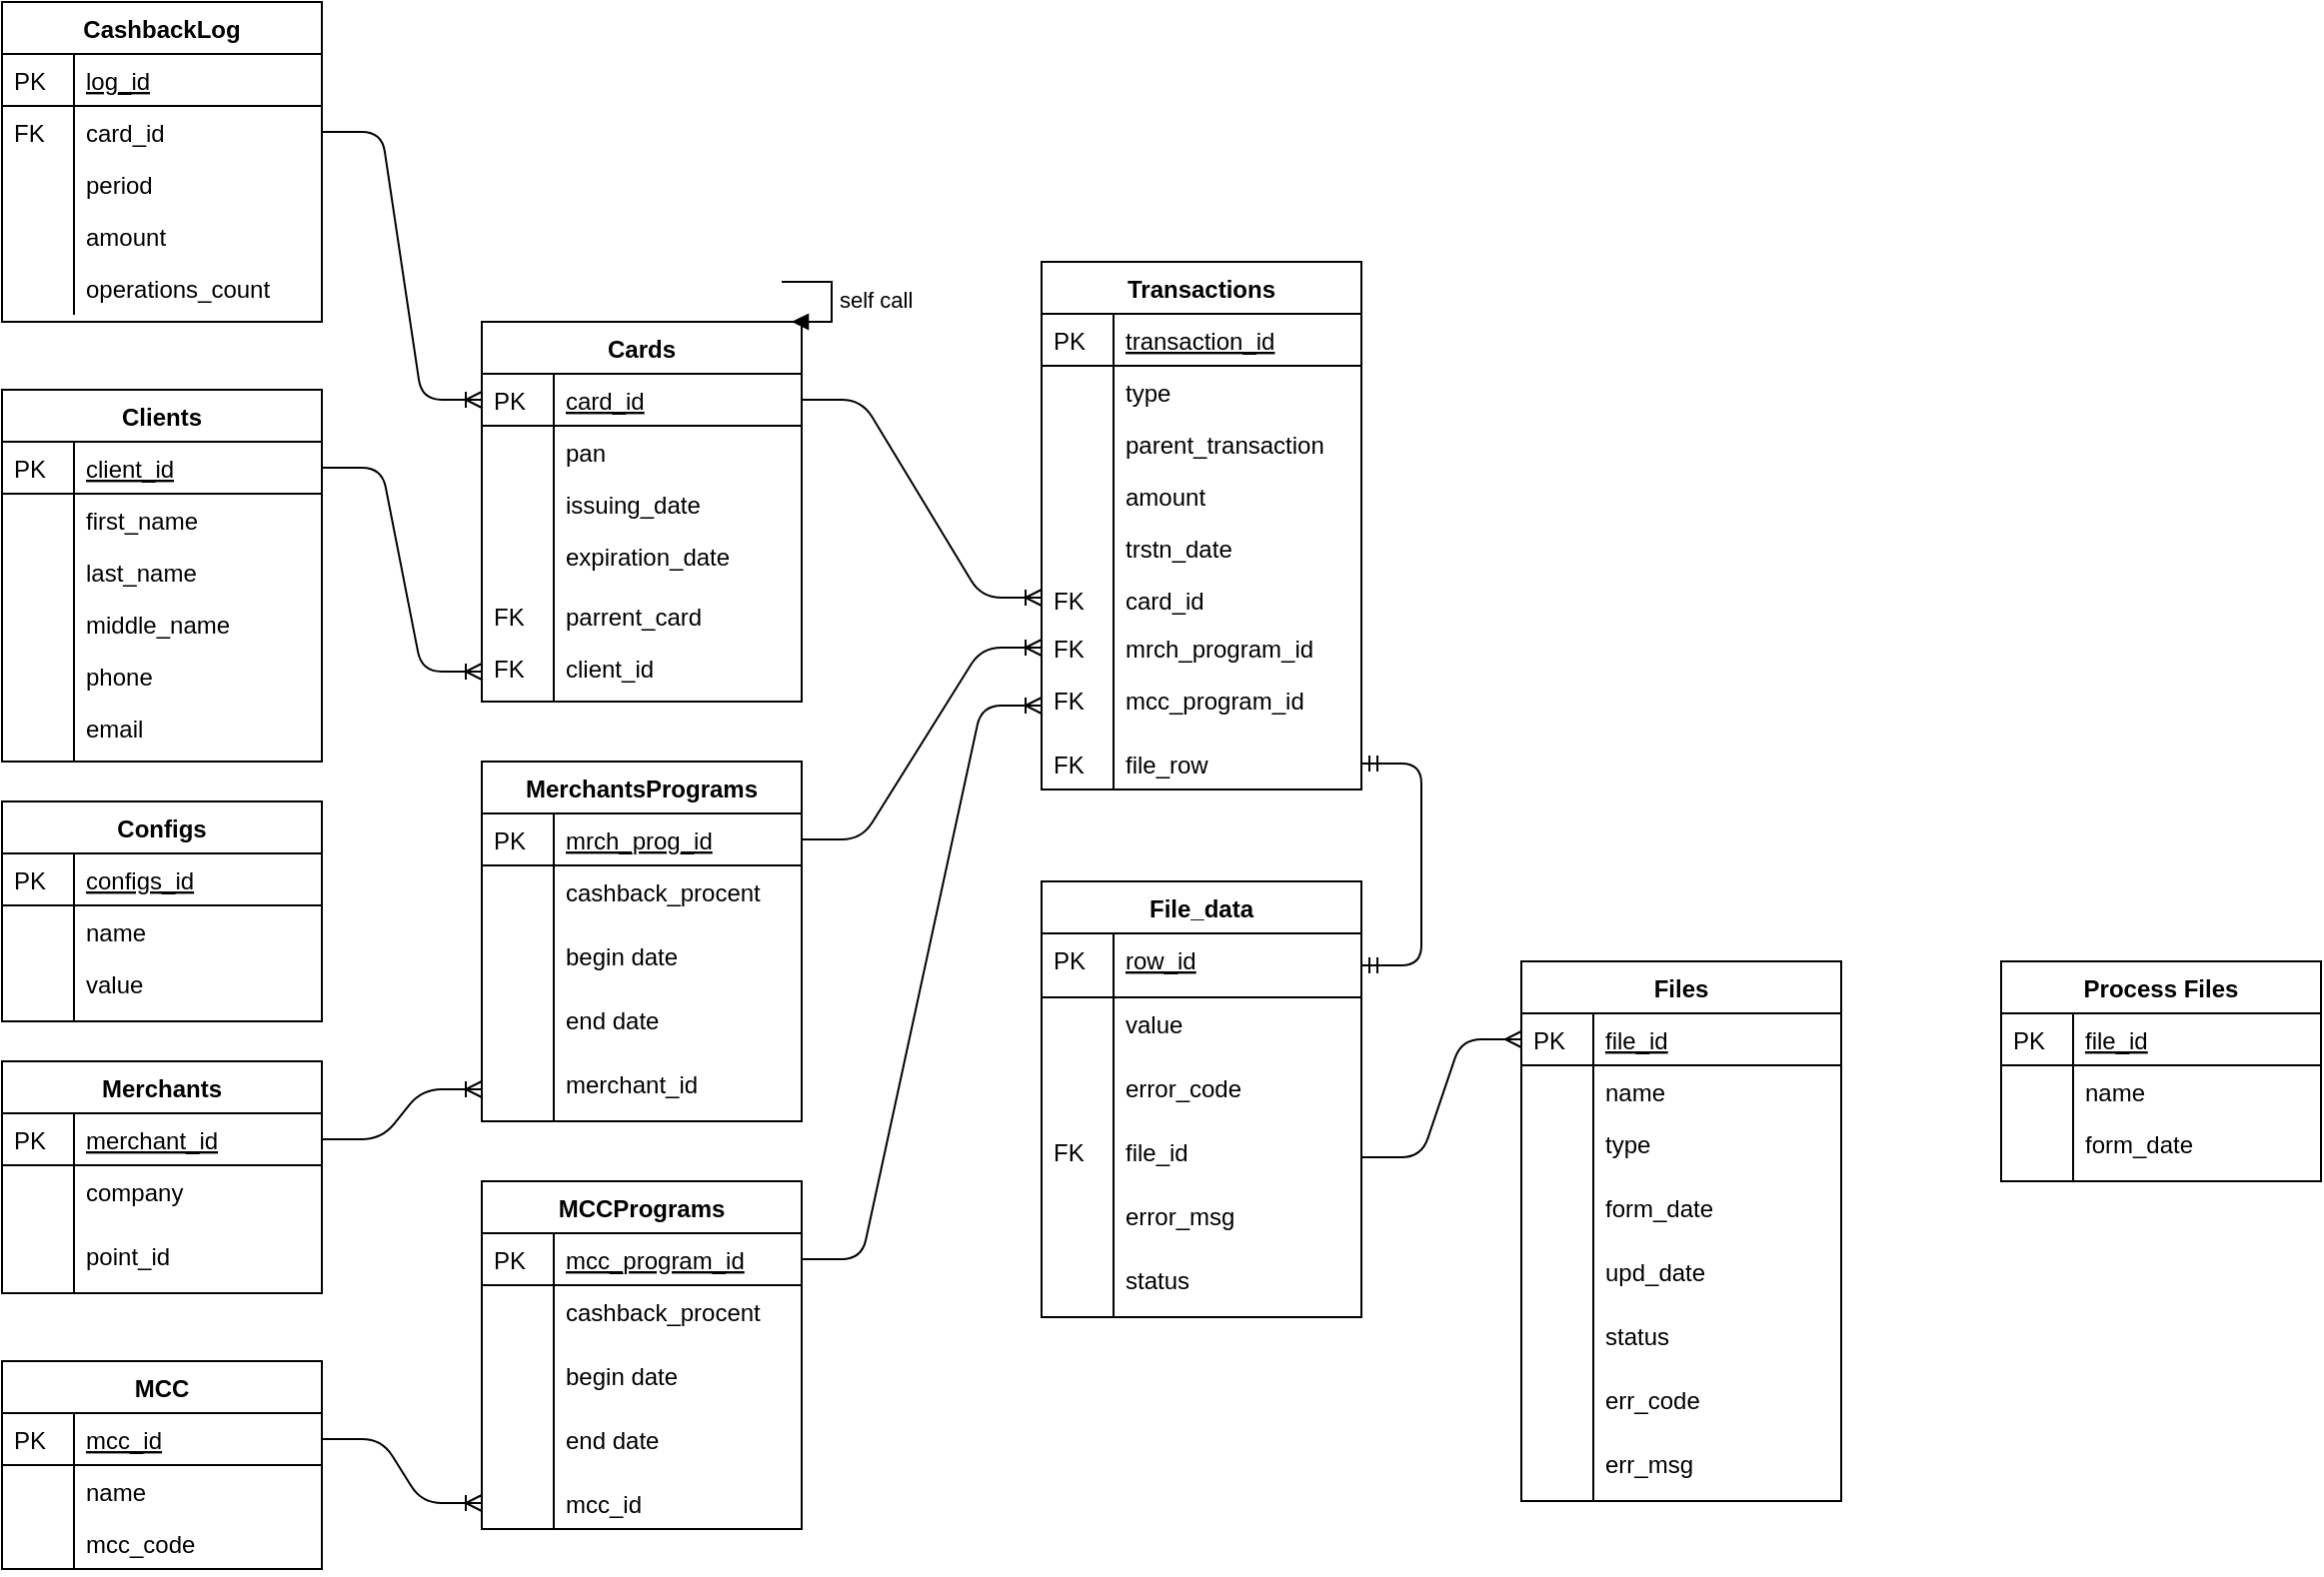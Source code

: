 <mxfile version="12.6.5" type="device"><diagram id="C5RBs43oDa-KdzZeNtuy" name="Page-1"><mxGraphModel dx="868" dy="510" grid="1" gridSize="10" guides="1" tooltips="1" connect="1" arrows="1" fold="1" page="1" pageScale="1" pageWidth="827" pageHeight="1169" math="0" shadow="0"><root><mxCell id="WIyWlLk6GJQsqaUBKTNV-0"/><mxCell id="WIyWlLk6GJQsqaUBKTNV-1" parent="WIyWlLk6GJQsqaUBKTNV-0"/><mxCell id="gEONEo4v_R8GMFV86yRh-58" value="" style="edgeStyle=entityRelationEdgeStyle;fontSize=12;html=1;endArrow=ERoneToMany;exitX=1;exitY=0.5;exitDx=0;exitDy=0;entryX=0;entryY=0.5;entryDx=0;entryDy=0;" parent="WIyWlLk6GJQsqaUBKTNV-1" source="zkfFHV4jXpPFQw0GAbJ--57" target="gEONEo4v_R8GMFV86yRh-26" edge="1"><mxGeometry width="100" height="100" relative="1" as="geometry"><mxPoint x="570" y="620" as="sourcePoint"/><mxPoint x="610" y="460" as="targetPoint"/></mxGeometry></mxCell><mxCell id="gEONEo4v_R8GMFV86yRh-15" value="Transactions" style="swimlane;fontStyle=1;childLayout=stackLayout;horizontal=1;startSize=26;horizontalStack=0;resizeParent=1;resizeLast=0;collapsible=1;marginBottom=0;rounded=0;shadow=0;strokeWidth=1;" parent="WIyWlLk6GJQsqaUBKTNV-1" vertex="1"><mxGeometry x="520" y="210" width="160" height="264" as="geometry"><mxRectangle x="20" y="80" width="160" height="26" as="alternateBounds"/></mxGeometry></mxCell><mxCell id="gEONEo4v_R8GMFV86yRh-16" value="transaction_id" style="shape=partialRectangle;top=0;left=0;right=0;bottom=1;align=left;verticalAlign=top;fillColor=none;spacingLeft=40;spacingRight=4;overflow=hidden;rotatable=0;points=[[0,0.5],[1,0.5]];portConstraint=eastwest;dropTarget=0;rounded=0;shadow=0;strokeWidth=1;fontStyle=4" parent="gEONEo4v_R8GMFV86yRh-15" vertex="1"><mxGeometry y="26" width="160" height="26" as="geometry"/></mxCell><mxCell id="gEONEo4v_R8GMFV86yRh-17" value="PK" style="shape=partialRectangle;top=0;left=0;bottom=0;fillColor=none;align=left;verticalAlign=top;spacingLeft=4;spacingRight=4;overflow=hidden;rotatable=0;points=[];portConstraint=eastwest;part=1;" parent="gEONEo4v_R8GMFV86yRh-16" vertex="1" connectable="0"><mxGeometry width="36" height="26" as="geometry"/></mxCell><mxCell id="gEONEo4v_R8GMFV86yRh-20" value="type" style="shape=partialRectangle;top=0;left=0;right=0;bottom=0;align=left;verticalAlign=top;fillColor=none;spacingLeft=40;spacingRight=4;overflow=hidden;rotatable=0;points=[[0,0.5],[1,0.5]];portConstraint=eastwest;dropTarget=0;rounded=0;shadow=0;strokeWidth=1;" parent="gEONEo4v_R8GMFV86yRh-15" vertex="1"><mxGeometry y="52" width="160" height="26" as="geometry"/></mxCell><mxCell id="gEONEo4v_R8GMFV86yRh-21" value="" style="shape=partialRectangle;top=0;left=0;bottom=0;fillColor=none;align=left;verticalAlign=top;spacingLeft=4;spacingRight=4;overflow=hidden;rotatable=0;points=[];portConstraint=eastwest;part=1;" parent="gEONEo4v_R8GMFV86yRh-20" vertex="1" connectable="0"><mxGeometry width="36" height="26" as="geometry"/></mxCell><mxCell id="P6a0DR1xNU0cWW9KF5cL-7" value="parent_transaction" style="shape=partialRectangle;top=0;left=0;right=0;bottom=0;align=left;verticalAlign=top;fillColor=none;spacingLeft=40;spacingRight=4;overflow=hidden;rotatable=0;points=[[0,0.5],[1,0.5]];portConstraint=eastwest;dropTarget=0;rounded=0;shadow=0;strokeWidth=1;" parent="gEONEo4v_R8GMFV86yRh-15" vertex="1"><mxGeometry y="78" width="160" height="26" as="geometry"/></mxCell><mxCell id="P6a0DR1xNU0cWW9KF5cL-8" value="" style="shape=partialRectangle;top=0;left=0;bottom=0;fillColor=none;align=left;verticalAlign=top;spacingLeft=4;spacingRight=4;overflow=hidden;rotatable=0;points=[];portConstraint=eastwest;part=1;" parent="P6a0DR1xNU0cWW9KF5cL-7" vertex="1" connectable="0"><mxGeometry width="36" height="26" as="geometry"/></mxCell><mxCell id="P6a0DR1xNU0cWW9KF5cL-3" value="amount" style="shape=partialRectangle;top=0;left=0;right=0;bottom=0;align=left;verticalAlign=top;fillColor=none;spacingLeft=40;spacingRight=4;overflow=hidden;rotatable=0;points=[[0,0.5],[1,0.5]];portConstraint=eastwest;dropTarget=0;rounded=0;shadow=0;strokeWidth=1;" parent="gEONEo4v_R8GMFV86yRh-15" vertex="1"><mxGeometry y="104" width="160" height="26" as="geometry"/></mxCell><mxCell id="P6a0DR1xNU0cWW9KF5cL-4" value="" style="shape=partialRectangle;top=0;left=0;bottom=0;fillColor=none;align=left;verticalAlign=top;spacingLeft=4;spacingRight=4;overflow=hidden;rotatable=0;points=[];portConstraint=eastwest;part=1;" parent="P6a0DR1xNU0cWW9KF5cL-3" vertex="1" connectable="0"><mxGeometry width="36" height="26" as="geometry"/></mxCell><mxCell id="gEONEo4v_R8GMFV86yRh-24" value="trstn_date" style="shape=partialRectangle;top=0;left=0;right=0;bottom=0;align=left;verticalAlign=top;fillColor=none;spacingLeft=40;spacingRight=4;overflow=hidden;rotatable=0;points=[[0,0.5],[1,0.5]];portConstraint=eastwest;dropTarget=0;rounded=0;shadow=0;strokeWidth=1;" parent="gEONEo4v_R8GMFV86yRh-15" vertex="1"><mxGeometry y="130" width="160" height="26" as="geometry"/></mxCell><mxCell id="gEONEo4v_R8GMFV86yRh-25" value="" style="shape=partialRectangle;top=0;left=0;bottom=0;fillColor=none;align=left;verticalAlign=top;spacingLeft=4;spacingRight=4;overflow=hidden;rotatable=0;points=[];portConstraint=eastwest;part=1;" parent="gEONEo4v_R8GMFV86yRh-24" vertex="1" connectable="0"><mxGeometry width="36" height="26" as="geometry"/></mxCell><mxCell id="gEONEo4v_R8GMFV86yRh-26" value="card_id" style="shape=partialRectangle;top=0;left=0;right=0;bottom=0;align=left;verticalAlign=top;fillColor=none;spacingLeft=40;spacingRight=4;overflow=hidden;rotatable=0;points=[[0,0.5],[1,0.5]];portConstraint=eastwest;dropTarget=0;rounded=0;shadow=0;strokeWidth=1;" parent="gEONEo4v_R8GMFV86yRh-15" vertex="1"><mxGeometry y="156" width="160" height="24" as="geometry"/></mxCell><mxCell id="gEONEo4v_R8GMFV86yRh-27" value="FK" style="shape=partialRectangle;top=0;left=0;bottom=0;fillColor=none;align=left;verticalAlign=top;spacingLeft=4;spacingRight=4;overflow=hidden;rotatable=0;points=[];portConstraint=eastwest;part=1;" parent="gEONEo4v_R8GMFV86yRh-26" vertex="1" connectable="0"><mxGeometry width="36" height="24" as="geometry"/></mxCell><mxCell id="0Up27arB0vdvBi7z19CJ-59" value="mrch_program_id" style="shape=partialRectangle;top=0;left=0;right=0;bottom=0;align=left;verticalAlign=top;fillColor=none;spacingLeft=40;spacingRight=4;overflow=hidden;rotatable=0;points=[[0,0.5],[1,0.5]];portConstraint=eastwest;dropTarget=0;rounded=0;shadow=0;strokeWidth=1;" parent="gEONEo4v_R8GMFV86yRh-15" vertex="1"><mxGeometry y="180" width="160" height="26" as="geometry"/></mxCell><mxCell id="0Up27arB0vdvBi7z19CJ-60" value="FK" style="shape=partialRectangle;top=0;left=0;bottom=0;fillColor=none;align=left;verticalAlign=top;spacingLeft=4;spacingRight=4;overflow=hidden;rotatable=0;points=[];portConstraint=eastwest;part=1;" parent="0Up27arB0vdvBi7z19CJ-59" vertex="1" connectable="0"><mxGeometry width="36" height="26" as="geometry"/></mxCell><mxCell id="0Up27arB0vdvBi7z19CJ-61" value="mcc_program_id" style="shape=partialRectangle;top=0;left=0;right=0;bottom=0;align=left;verticalAlign=top;fillColor=none;spacingLeft=40;spacingRight=4;overflow=hidden;rotatable=0;points=[[0,0.5],[1,0.5]];portConstraint=eastwest;dropTarget=0;rounded=0;shadow=0;strokeWidth=1;" parent="gEONEo4v_R8GMFV86yRh-15" vertex="1"><mxGeometry y="206" width="160" height="32" as="geometry"/></mxCell><mxCell id="0Up27arB0vdvBi7z19CJ-62" value="FK" style="shape=partialRectangle;top=0;left=0;bottom=0;fillColor=none;align=left;verticalAlign=top;spacingLeft=4;spacingRight=4;overflow=hidden;rotatable=0;points=[];portConstraint=eastwest;part=1;" parent="0Up27arB0vdvBi7z19CJ-61" vertex="1" connectable="0"><mxGeometry width="36" height="32.0" as="geometry"/></mxCell><mxCell id="Ptuxsa6MDqTzqSJU3Ab3-44" value="file_row" style="shape=partialRectangle;top=0;left=0;right=0;bottom=0;align=left;verticalAlign=top;fillColor=none;spacingLeft=40;spacingRight=4;overflow=hidden;rotatable=0;points=[[0,0.5],[1,0.5]];portConstraint=eastwest;dropTarget=0;rounded=0;shadow=0;strokeWidth=1;" parent="gEONEo4v_R8GMFV86yRh-15" vertex="1"><mxGeometry y="238" width="160" height="26" as="geometry"/></mxCell><mxCell id="Ptuxsa6MDqTzqSJU3Ab3-45" value="FK" style="shape=partialRectangle;top=0;left=0;bottom=0;fillColor=none;align=left;verticalAlign=top;spacingLeft=4;spacingRight=4;overflow=hidden;rotatable=0;points=[];portConstraint=eastwest;part=1;" parent="Ptuxsa6MDqTzqSJU3Ab3-44" vertex="1" connectable="0"><mxGeometry width="36" height="26" as="geometry"/></mxCell><mxCell id="gEONEo4v_R8GMFV86yRh-69" value="" style="edgeStyle=entityRelationEdgeStyle;fontSize=12;html=1;endArrow=ERoneToMany;exitX=1;exitY=0.5;exitDx=0;exitDy=0;entryX=0;entryY=0.5;entryDx=0;entryDy=0;" parent="WIyWlLk6GJQsqaUBKTNV-1" source="gEONEo4v_R8GMFV86yRh-41" target="0Up27arB0vdvBi7z19CJ-59" edge="1"><mxGeometry width="100" height="100" relative="1" as="geometry"><mxPoint x="300" y="570" as="sourcePoint"/><mxPoint x="439" y="562" as="targetPoint"/></mxGeometry></mxCell><mxCell id="zkfFHV4jXpPFQw0GAbJ--56" value="Cards" style="swimlane;fontStyle=1;childLayout=stackLayout;horizontal=1;startSize=26;horizontalStack=0;resizeParent=1;resizeLast=0;collapsible=1;marginBottom=0;rounded=0;shadow=0;strokeWidth=1;" parent="WIyWlLk6GJQsqaUBKTNV-1" vertex="1"><mxGeometry x="240" y="240" width="160" height="190" as="geometry"><mxRectangle x="260" y="80" width="160" height="26" as="alternateBounds"/></mxGeometry></mxCell><mxCell id="zkfFHV4jXpPFQw0GAbJ--57" value="card_id" style="shape=partialRectangle;top=0;left=0;right=0;bottom=1;align=left;verticalAlign=top;fillColor=none;spacingLeft=40;spacingRight=4;overflow=hidden;rotatable=0;points=[[0,0.5],[1,0.5]];portConstraint=eastwest;dropTarget=0;rounded=0;shadow=0;strokeWidth=1;fontStyle=4" parent="zkfFHV4jXpPFQw0GAbJ--56" vertex="1"><mxGeometry y="26" width="160" height="26" as="geometry"/></mxCell><mxCell id="zkfFHV4jXpPFQw0GAbJ--58" value="PK" style="shape=partialRectangle;top=0;left=0;bottom=0;fillColor=none;align=left;verticalAlign=top;spacingLeft=4;spacingRight=4;overflow=hidden;rotatable=0;points=[];portConstraint=eastwest;part=1;" parent="zkfFHV4jXpPFQw0GAbJ--57" vertex="1" connectable="0"><mxGeometry width="36" height="26" as="geometry"/></mxCell><mxCell id="FwsT3WG1YBMy5_HU_AfK-5" value="pan" style="shape=partialRectangle;top=0;left=0;right=0;bottom=0;align=left;verticalAlign=top;fillColor=none;spacingLeft=40;spacingRight=4;overflow=hidden;rotatable=0;points=[[0,0.5],[1,0.5]];portConstraint=eastwest;dropTarget=0;rounded=0;shadow=0;strokeWidth=1;" parent="zkfFHV4jXpPFQw0GAbJ--56" vertex="1"><mxGeometry y="52" width="160" height="26" as="geometry"/></mxCell><mxCell id="FwsT3WG1YBMy5_HU_AfK-6" value="" style="shape=partialRectangle;top=0;left=0;bottom=0;fillColor=none;align=left;verticalAlign=top;spacingLeft=4;spacingRight=4;overflow=hidden;rotatable=0;points=[];portConstraint=eastwest;part=1;" parent="FwsT3WG1YBMy5_HU_AfK-5" vertex="1" connectable="0"><mxGeometry width="36" height="26" as="geometry"/></mxCell><mxCell id="zkfFHV4jXpPFQw0GAbJ--61" value="issuing_date" style="shape=partialRectangle;top=0;left=0;right=0;bottom=0;align=left;verticalAlign=top;fillColor=none;spacingLeft=40;spacingRight=4;overflow=hidden;rotatable=0;points=[[0,0.5],[1,0.5]];portConstraint=eastwest;dropTarget=0;rounded=0;shadow=0;strokeWidth=1;" parent="zkfFHV4jXpPFQw0GAbJ--56" vertex="1"><mxGeometry y="78" width="160" height="26" as="geometry"/></mxCell><mxCell id="zkfFHV4jXpPFQw0GAbJ--62" value="" style="shape=partialRectangle;top=0;left=0;bottom=0;fillColor=none;align=left;verticalAlign=top;spacingLeft=4;spacingRight=4;overflow=hidden;rotatable=0;points=[];portConstraint=eastwest;part=1;" parent="zkfFHV4jXpPFQw0GAbJ--61" vertex="1" connectable="0"><mxGeometry width="36" height="26" as="geometry"/></mxCell><mxCell id="gEONEo4v_R8GMFV86yRh-11" value="expiration_date" style="shape=partialRectangle;top=0;left=0;right=0;bottom=0;align=left;verticalAlign=top;fillColor=none;spacingLeft=40;spacingRight=4;overflow=hidden;rotatable=0;points=[[0,0.5],[1,0.5]];portConstraint=eastwest;dropTarget=0;rounded=0;shadow=0;strokeWidth=1;" parent="zkfFHV4jXpPFQw0GAbJ--56" vertex="1"><mxGeometry y="104" width="160" height="30" as="geometry"/></mxCell><mxCell id="gEONEo4v_R8GMFV86yRh-12" value="" style="shape=partialRectangle;top=0;left=0;bottom=0;fillColor=none;align=left;verticalAlign=top;spacingLeft=4;spacingRight=4;overflow=hidden;rotatable=0;points=[];portConstraint=eastwest;part=1;" parent="gEONEo4v_R8GMFV86yRh-11" vertex="1" connectable="0"><mxGeometry width="36" height="30.0" as="geometry"/></mxCell><mxCell id="gEONEo4v_R8GMFV86yRh-13" value="parrent_card" style="shape=partialRectangle;top=0;left=0;right=0;bottom=0;align=left;verticalAlign=top;fillColor=none;spacingLeft=40;spacingRight=4;overflow=hidden;rotatable=0;points=[[0,0.5],[1,0.5]];portConstraint=eastwest;dropTarget=0;rounded=0;shadow=0;strokeWidth=1;" parent="zkfFHV4jXpPFQw0GAbJ--56" vertex="1"><mxGeometry y="134" width="160" height="26" as="geometry"/></mxCell><mxCell id="gEONEo4v_R8GMFV86yRh-14" value="FK" style="shape=partialRectangle;top=0;left=0;bottom=0;fillColor=none;align=left;verticalAlign=top;spacingLeft=4;spacingRight=4;overflow=hidden;rotatable=0;points=[];portConstraint=eastwest;part=1;" parent="gEONEo4v_R8GMFV86yRh-13" vertex="1" connectable="0"><mxGeometry width="36" height="26" as="geometry"/></mxCell><mxCell id="0Up27arB0vdvBi7z19CJ-105" value="client_id" style="shape=partialRectangle;top=0;left=0;right=0;bottom=0;align=left;verticalAlign=top;fillColor=none;spacingLeft=40;spacingRight=4;overflow=hidden;rotatable=0;points=[[0,0.5],[1,0.5]];portConstraint=eastwest;dropTarget=0;rounded=0;shadow=0;strokeWidth=1;" parent="zkfFHV4jXpPFQw0GAbJ--56" vertex="1"><mxGeometry y="160" width="160" height="30" as="geometry"/></mxCell><mxCell id="0Up27arB0vdvBi7z19CJ-106" value="FK" style="shape=partialRectangle;top=0;left=0;bottom=0;fillColor=none;align=left;verticalAlign=top;spacingLeft=4;spacingRight=4;overflow=hidden;rotatable=0;points=[];portConstraint=eastwest;part=1;" parent="0Up27arB0vdvBi7z19CJ-105" vertex="1" connectable="0"><mxGeometry width="36" height="30.0" as="geometry"/></mxCell><mxCell id="zkfFHV4jXpPFQw0GAbJ--51" value="Clients" style="swimlane;fontStyle=1;childLayout=stackLayout;horizontal=1;startSize=26;horizontalStack=0;resizeParent=1;resizeLast=0;collapsible=1;marginBottom=0;rounded=0;shadow=0;strokeWidth=1;" parent="WIyWlLk6GJQsqaUBKTNV-1" vertex="1"><mxGeometry y="274" width="160" height="186" as="geometry"><mxRectangle x="20" y="80" width="160" height="26" as="alternateBounds"/></mxGeometry></mxCell><mxCell id="zkfFHV4jXpPFQw0GAbJ--52" value="client_id" style="shape=partialRectangle;top=0;left=0;right=0;bottom=1;align=left;verticalAlign=top;fillColor=none;spacingLeft=40;spacingRight=4;overflow=hidden;rotatable=0;points=[[0,0.5],[1,0.5]];portConstraint=eastwest;dropTarget=0;rounded=0;shadow=0;strokeWidth=1;fontStyle=4" parent="zkfFHV4jXpPFQw0GAbJ--51" vertex="1"><mxGeometry y="26" width="160" height="26" as="geometry"/></mxCell><mxCell id="zkfFHV4jXpPFQw0GAbJ--53" value="PK" style="shape=partialRectangle;top=0;left=0;bottom=0;fillColor=none;align=left;verticalAlign=top;spacingLeft=4;spacingRight=4;overflow=hidden;rotatable=0;points=[];portConstraint=eastwest;part=1;" parent="zkfFHV4jXpPFQw0GAbJ--52" vertex="1" connectable="0"><mxGeometry width="36" height="26" as="geometry"/></mxCell><mxCell id="zkfFHV4jXpPFQw0GAbJ--54" value="first_name" style="shape=partialRectangle;top=0;left=0;right=0;bottom=0;align=left;verticalAlign=top;fillColor=none;spacingLeft=40;spacingRight=4;overflow=hidden;rotatable=0;points=[[0,0.5],[1,0.5]];portConstraint=eastwest;dropTarget=0;rounded=0;shadow=0;strokeWidth=1;" parent="zkfFHV4jXpPFQw0GAbJ--51" vertex="1"><mxGeometry y="52" width="160" height="26" as="geometry"/></mxCell><mxCell id="zkfFHV4jXpPFQw0GAbJ--55" value="" style="shape=partialRectangle;top=0;left=0;bottom=0;fillColor=none;align=left;verticalAlign=top;spacingLeft=4;spacingRight=4;overflow=hidden;rotatable=0;points=[];portConstraint=eastwest;part=1;" parent="zkfFHV4jXpPFQw0GAbJ--54" vertex="1" connectable="0"><mxGeometry width="36" height="26" as="geometry"/></mxCell><mxCell id="gEONEo4v_R8GMFV86yRh-3" value="last_name" style="shape=partialRectangle;top=0;left=0;right=0;bottom=0;align=left;verticalAlign=top;fillColor=none;spacingLeft=40;spacingRight=4;overflow=hidden;rotatable=0;points=[[0,0.5],[1,0.5]];portConstraint=eastwest;dropTarget=0;rounded=0;shadow=0;strokeWidth=1;" parent="zkfFHV4jXpPFQw0GAbJ--51" vertex="1"><mxGeometry y="78" width="160" height="26" as="geometry"/></mxCell><mxCell id="gEONEo4v_R8GMFV86yRh-4" value="" style="shape=partialRectangle;top=0;left=0;bottom=0;fillColor=none;align=left;verticalAlign=top;spacingLeft=4;spacingRight=4;overflow=hidden;rotatable=0;points=[];portConstraint=eastwest;part=1;" parent="gEONEo4v_R8GMFV86yRh-3" vertex="1" connectable="0"><mxGeometry width="36" height="26" as="geometry"/></mxCell><mxCell id="gEONEo4v_R8GMFV86yRh-1" value="middle_name" style="shape=partialRectangle;top=0;left=0;right=0;bottom=0;align=left;verticalAlign=top;fillColor=none;spacingLeft=40;spacingRight=4;overflow=hidden;rotatable=0;points=[[0,0.5],[1,0.5]];portConstraint=eastwest;dropTarget=0;rounded=0;shadow=0;strokeWidth=1;" parent="zkfFHV4jXpPFQw0GAbJ--51" vertex="1"><mxGeometry y="104" width="160" height="26" as="geometry"/></mxCell><mxCell id="gEONEo4v_R8GMFV86yRh-2" value="" style="shape=partialRectangle;top=0;left=0;bottom=0;fillColor=none;align=left;verticalAlign=top;spacingLeft=4;spacingRight=4;overflow=hidden;rotatable=0;points=[];portConstraint=eastwest;part=1;" parent="gEONEo4v_R8GMFV86yRh-1" vertex="1" connectable="0"><mxGeometry width="36" height="26" as="geometry"/></mxCell><mxCell id="gEONEo4v_R8GMFV86yRh-5" value="phone" style="shape=partialRectangle;top=0;left=0;right=0;bottom=0;align=left;verticalAlign=top;fillColor=none;spacingLeft=40;spacingRight=4;overflow=hidden;rotatable=0;points=[[0,0.5],[1,0.5]];portConstraint=eastwest;dropTarget=0;rounded=0;shadow=0;strokeWidth=1;" parent="zkfFHV4jXpPFQw0GAbJ--51" vertex="1"><mxGeometry y="130" width="160" height="26" as="geometry"/></mxCell><mxCell id="gEONEo4v_R8GMFV86yRh-6" value="" style="shape=partialRectangle;top=0;left=0;bottom=0;fillColor=none;align=left;verticalAlign=top;spacingLeft=4;spacingRight=4;overflow=hidden;rotatable=0;points=[];portConstraint=eastwest;part=1;" parent="gEONEo4v_R8GMFV86yRh-5" vertex="1" connectable="0"><mxGeometry width="36" height="26" as="geometry"/></mxCell><mxCell id="gEONEo4v_R8GMFV86yRh-7" value="email" style="shape=partialRectangle;top=0;left=0;right=0;bottom=0;align=left;verticalAlign=top;fillColor=none;spacingLeft=40;spacingRight=4;overflow=hidden;rotatable=0;points=[[0,0.5],[1,0.5]];portConstraint=eastwest;dropTarget=0;rounded=0;shadow=0;strokeWidth=1;" parent="zkfFHV4jXpPFQw0GAbJ--51" vertex="1"><mxGeometry y="156" width="160" height="30" as="geometry"/></mxCell><mxCell id="gEONEo4v_R8GMFV86yRh-8" value="" style="shape=partialRectangle;top=0;left=0;bottom=0;fillColor=none;align=left;verticalAlign=top;spacingLeft=4;spacingRight=4;overflow=hidden;rotatable=0;points=[];portConstraint=eastwest;part=1;" parent="gEONEo4v_R8GMFV86yRh-7" vertex="1" connectable="0"><mxGeometry width="36" height="30.0" as="geometry"/></mxCell><mxCell id="gEONEo4v_R8GMFV86yRh-40" value="MerchantsPrograms" style="swimlane;fontStyle=1;childLayout=stackLayout;horizontal=1;startSize=26;horizontalStack=0;resizeParent=1;resizeLast=0;collapsible=1;marginBottom=0;rounded=0;shadow=0;strokeWidth=1;" parent="WIyWlLk6GJQsqaUBKTNV-1" vertex="1"><mxGeometry x="240" y="460" width="160" height="180" as="geometry"><mxRectangle x="260" y="80" width="160" height="26" as="alternateBounds"/></mxGeometry></mxCell><mxCell id="gEONEo4v_R8GMFV86yRh-41" value="mrch_prog_id" style="shape=partialRectangle;top=0;left=0;right=0;bottom=1;align=left;verticalAlign=top;fillColor=none;spacingLeft=40;spacingRight=4;overflow=hidden;rotatable=0;points=[[0,0.5],[1,0.5]];portConstraint=eastwest;dropTarget=0;rounded=0;shadow=0;strokeWidth=1;fontStyle=4" parent="gEONEo4v_R8GMFV86yRh-40" vertex="1"><mxGeometry y="26" width="160" height="26" as="geometry"/></mxCell><mxCell id="gEONEo4v_R8GMFV86yRh-42" value="PK" style="shape=partialRectangle;top=0;left=0;bottom=0;fillColor=none;align=left;verticalAlign=top;spacingLeft=4;spacingRight=4;overflow=hidden;rotatable=0;points=[];portConstraint=eastwest;part=1;" parent="gEONEo4v_R8GMFV86yRh-41" vertex="1" connectable="0"><mxGeometry width="36" height="26" as="geometry"/></mxCell><mxCell id="0Up27arB0vdvBi7z19CJ-11" value="cashback_procent" style="shape=partialRectangle;top=0;left=0;right=0;bottom=0;align=left;verticalAlign=top;fillColor=none;spacingLeft=40;spacingRight=4;overflow=hidden;rotatable=0;points=[[0,0.5],[1,0.5]];portConstraint=eastwest;dropTarget=0;rounded=0;shadow=0;strokeWidth=1;" parent="gEONEo4v_R8GMFV86yRh-40" vertex="1"><mxGeometry y="52" width="160" height="32" as="geometry"/></mxCell><mxCell id="0Up27arB0vdvBi7z19CJ-12" value="" style="shape=partialRectangle;top=0;left=0;bottom=0;fillColor=none;align=left;verticalAlign=top;spacingLeft=4;spacingRight=4;overflow=hidden;rotatable=0;points=[];portConstraint=eastwest;part=1;" parent="0Up27arB0vdvBi7z19CJ-11" vertex="1" connectable="0"><mxGeometry width="36" height="32.0" as="geometry"/></mxCell><mxCell id="0Up27arB0vdvBi7z19CJ-83" value="begin date" style="shape=partialRectangle;top=0;left=0;right=0;bottom=0;align=left;verticalAlign=top;fillColor=none;spacingLeft=40;spacingRight=4;overflow=hidden;rotatable=0;points=[[0,0.5],[1,0.5]];portConstraint=eastwest;dropTarget=0;rounded=0;shadow=0;strokeWidth=1;" parent="gEONEo4v_R8GMFV86yRh-40" vertex="1"><mxGeometry y="84" width="160" height="32" as="geometry"/></mxCell><mxCell id="0Up27arB0vdvBi7z19CJ-84" value="" style="shape=partialRectangle;top=0;left=0;bottom=0;fillColor=none;align=left;verticalAlign=top;spacingLeft=4;spacingRight=4;overflow=hidden;rotatable=0;points=[];portConstraint=eastwest;part=1;" parent="0Up27arB0vdvBi7z19CJ-83" vertex="1" connectable="0"><mxGeometry width="36" height="32" as="geometry"/></mxCell><mxCell id="0Up27arB0vdvBi7z19CJ-85" value="end date" style="shape=partialRectangle;top=0;left=0;right=0;bottom=0;align=left;verticalAlign=top;fillColor=none;spacingLeft=40;spacingRight=4;overflow=hidden;rotatable=0;points=[[0,0.5],[1,0.5]];portConstraint=eastwest;dropTarget=0;rounded=0;shadow=0;strokeWidth=1;" parent="gEONEo4v_R8GMFV86yRh-40" vertex="1"><mxGeometry y="116" width="160" height="32" as="geometry"/></mxCell><mxCell id="0Up27arB0vdvBi7z19CJ-86" value="" style="shape=partialRectangle;top=0;left=0;bottom=0;fillColor=none;align=left;verticalAlign=top;spacingLeft=4;spacingRight=4;overflow=hidden;rotatable=0;points=[];portConstraint=eastwest;part=1;" parent="0Up27arB0vdvBi7z19CJ-85" vertex="1" connectable="0"><mxGeometry width="36" height="32" as="geometry"/></mxCell><mxCell id="0Up27arB0vdvBi7z19CJ-124" value="merchant_id" style="shape=partialRectangle;top=0;left=0;right=0;bottom=0;align=left;verticalAlign=top;fillColor=none;spacingLeft=40;spacingRight=4;overflow=hidden;rotatable=0;points=[[0,0.5],[1,0.5]];portConstraint=eastwest;dropTarget=0;rounded=0;shadow=0;strokeWidth=1;" parent="gEONEo4v_R8GMFV86yRh-40" vertex="1"><mxGeometry y="148" width="160" height="32" as="geometry"/></mxCell><mxCell id="0Up27arB0vdvBi7z19CJ-125" value="" style="shape=partialRectangle;top=0;left=0;bottom=0;fillColor=none;align=left;verticalAlign=top;spacingLeft=4;spacingRight=4;overflow=hidden;rotatable=0;points=[];portConstraint=eastwest;part=1;" parent="0Up27arB0vdvBi7z19CJ-124" vertex="1" connectable="0"><mxGeometry width="36" height="32" as="geometry"/></mxCell><mxCell id="0Up27arB0vdvBi7z19CJ-13" value="Configs" style="swimlane;fontStyle=1;childLayout=stackLayout;horizontal=1;startSize=26;horizontalStack=0;resizeParent=1;resizeLast=0;collapsible=1;marginBottom=0;rounded=0;shadow=0;strokeWidth=1;" parent="WIyWlLk6GJQsqaUBKTNV-1" vertex="1"><mxGeometry y="480" width="160" height="110" as="geometry"><mxRectangle x="260" y="80" width="160" height="26" as="alternateBounds"/></mxGeometry></mxCell><mxCell id="0Up27arB0vdvBi7z19CJ-14" value="configs_id" style="shape=partialRectangle;top=0;left=0;right=0;bottom=1;align=left;verticalAlign=top;fillColor=none;spacingLeft=40;spacingRight=4;overflow=hidden;rotatable=0;points=[[0,0.5],[1,0.5]];portConstraint=eastwest;dropTarget=0;rounded=0;shadow=0;strokeWidth=1;fontStyle=4" parent="0Up27arB0vdvBi7z19CJ-13" vertex="1"><mxGeometry y="26" width="160" height="26" as="geometry"/></mxCell><mxCell id="0Up27arB0vdvBi7z19CJ-15" value="PK" style="shape=partialRectangle;top=0;left=0;bottom=0;fillColor=none;align=left;verticalAlign=top;spacingLeft=4;spacingRight=4;overflow=hidden;rotatable=0;points=[];portConstraint=eastwest;part=1;" parent="0Up27arB0vdvBi7z19CJ-14" vertex="1" connectable="0"><mxGeometry width="36" height="26" as="geometry"/></mxCell><mxCell id="0Up27arB0vdvBi7z19CJ-16" value="name" style="shape=partialRectangle;top=0;left=0;right=0;bottom=0;align=left;verticalAlign=top;fillColor=none;spacingLeft=40;spacingRight=4;overflow=hidden;rotatable=0;points=[[0,0.5],[1,0.5]];portConstraint=eastwest;dropTarget=0;rounded=0;shadow=0;strokeWidth=1;" parent="0Up27arB0vdvBi7z19CJ-13" vertex="1"><mxGeometry y="52" width="160" height="26" as="geometry"/></mxCell><mxCell id="0Up27arB0vdvBi7z19CJ-17" value="" style="shape=partialRectangle;top=0;left=0;bottom=0;fillColor=none;align=left;verticalAlign=top;spacingLeft=4;spacingRight=4;overflow=hidden;rotatable=0;points=[];portConstraint=eastwest;part=1;" parent="0Up27arB0vdvBi7z19CJ-16" vertex="1" connectable="0"><mxGeometry width="36" height="26" as="geometry"/></mxCell><mxCell id="0Up27arB0vdvBi7z19CJ-18" value="value" style="shape=partialRectangle;top=0;left=0;right=0;bottom=0;align=left;verticalAlign=top;fillColor=none;spacingLeft=40;spacingRight=4;overflow=hidden;rotatable=0;points=[[0,0.5],[1,0.5]];portConstraint=eastwest;dropTarget=0;rounded=0;shadow=0;strokeWidth=1;" parent="0Up27arB0vdvBi7z19CJ-13" vertex="1"><mxGeometry y="78" width="160" height="32" as="geometry"/></mxCell><mxCell id="0Up27arB0vdvBi7z19CJ-19" value="" style="shape=partialRectangle;top=0;left=0;bottom=0;fillColor=none;align=left;verticalAlign=top;spacingLeft=4;spacingRight=4;overflow=hidden;rotatable=0;points=[];portConstraint=eastwest;part=1;" parent="0Up27arB0vdvBi7z19CJ-18" vertex="1" connectable="0"><mxGeometry width="36" height="32.0" as="geometry"/></mxCell><mxCell id="0Up27arB0vdvBi7z19CJ-73" value="CashbackLog" style="swimlane;fontStyle=1;childLayout=stackLayout;horizontal=1;startSize=26;horizontalStack=0;resizeParent=1;resizeLast=0;collapsible=1;marginBottom=0;rounded=0;shadow=0;strokeWidth=1;" parent="WIyWlLk6GJQsqaUBKTNV-1" vertex="1"><mxGeometry y="80" width="160" height="160" as="geometry"><mxRectangle x="260" y="80" width="160" height="26" as="alternateBounds"/></mxGeometry></mxCell><mxCell id="0Up27arB0vdvBi7z19CJ-74" value="log_id" style="shape=partialRectangle;top=0;left=0;right=0;bottom=1;align=left;verticalAlign=top;fillColor=none;spacingLeft=40;spacingRight=4;overflow=hidden;rotatable=0;points=[[0,0.5],[1,0.5]];portConstraint=eastwest;dropTarget=0;rounded=0;shadow=0;strokeWidth=1;fontStyle=4" parent="0Up27arB0vdvBi7z19CJ-73" vertex="1"><mxGeometry y="26" width="160" height="26" as="geometry"/></mxCell><mxCell id="0Up27arB0vdvBi7z19CJ-75" value="PK" style="shape=partialRectangle;top=0;left=0;bottom=0;fillColor=none;align=left;verticalAlign=top;spacingLeft=4;spacingRight=4;overflow=hidden;rotatable=0;points=[];portConstraint=eastwest;part=1;" parent="0Up27arB0vdvBi7z19CJ-74" vertex="1" connectable="0"><mxGeometry width="36" height="26" as="geometry"/></mxCell><mxCell id="P6a0DR1xNU0cWW9KF5cL-18" value="card_id" style="shape=partialRectangle;top=0;left=0;right=0;bottom=0;align=left;verticalAlign=top;fillColor=none;spacingLeft=40;spacingRight=4;overflow=hidden;rotatable=0;points=[[0,0.5],[1,0.5]];portConstraint=eastwest;dropTarget=0;rounded=0;shadow=0;strokeWidth=1;" parent="0Up27arB0vdvBi7z19CJ-73" vertex="1"><mxGeometry y="52" width="160" height="26" as="geometry"/></mxCell><mxCell id="P6a0DR1xNU0cWW9KF5cL-19" value="FK" style="shape=partialRectangle;top=0;left=0;bottom=0;fillColor=none;align=left;verticalAlign=top;spacingLeft=4;spacingRight=4;overflow=hidden;rotatable=0;points=[];portConstraint=eastwest;part=1;" parent="P6a0DR1xNU0cWW9KF5cL-18" vertex="1" connectable="0"><mxGeometry width="36" height="26" as="geometry"/></mxCell><mxCell id="0Up27arB0vdvBi7z19CJ-109" value="period" style="shape=partialRectangle;top=0;left=0;right=0;bottom=0;align=left;verticalAlign=top;fillColor=none;spacingLeft=40;spacingRight=4;overflow=hidden;rotatable=0;points=[[0,0.5],[1,0.5]];portConstraint=eastwest;dropTarget=0;rounded=0;shadow=0;strokeWidth=1;" parent="0Up27arB0vdvBi7z19CJ-73" vertex="1"><mxGeometry y="78" width="160" height="26" as="geometry"/></mxCell><mxCell id="0Up27arB0vdvBi7z19CJ-110" value="" style="shape=partialRectangle;top=0;left=0;bottom=0;fillColor=none;align=left;verticalAlign=top;spacingLeft=4;spacingRight=4;overflow=hidden;rotatable=0;points=[];portConstraint=eastwest;part=1;" parent="0Up27arB0vdvBi7z19CJ-109" vertex="1" connectable="0"><mxGeometry width="36" height="26" as="geometry"/></mxCell><mxCell id="P6a0DR1xNU0cWW9KF5cL-1" value="amount" style="shape=partialRectangle;top=0;left=0;right=0;bottom=0;align=left;verticalAlign=top;fillColor=none;spacingLeft=40;spacingRight=4;overflow=hidden;rotatable=0;points=[[0,0.5],[1,0.5]];portConstraint=eastwest;dropTarget=0;rounded=0;shadow=0;strokeWidth=1;" parent="0Up27arB0vdvBi7z19CJ-73" vertex="1"><mxGeometry y="104" width="160" height="26" as="geometry"/></mxCell><mxCell id="P6a0DR1xNU0cWW9KF5cL-2" value="" style="shape=partialRectangle;top=0;left=0;bottom=0;fillColor=none;align=left;verticalAlign=top;spacingLeft=4;spacingRight=4;overflow=hidden;rotatable=0;points=[];portConstraint=eastwest;part=1;" parent="P6a0DR1xNU0cWW9KF5cL-1" vertex="1" connectable="0"><mxGeometry width="36" height="26" as="geometry"/></mxCell><mxCell id="P6a0DR1xNU0cWW9KF5cL-16" value="operations_count" style="shape=partialRectangle;top=0;left=0;right=0;bottom=0;align=left;verticalAlign=top;fillColor=none;spacingLeft=40;spacingRight=4;overflow=hidden;rotatable=0;points=[[0,0.5],[1,0.5]];portConstraint=eastwest;dropTarget=0;rounded=0;shadow=0;strokeWidth=1;" parent="0Up27arB0vdvBi7z19CJ-73" vertex="1"><mxGeometry y="130" width="160" height="26" as="geometry"/></mxCell><mxCell id="P6a0DR1xNU0cWW9KF5cL-17" value="" style="shape=partialRectangle;top=0;left=0;bottom=0;fillColor=none;align=left;verticalAlign=top;spacingLeft=4;spacingRight=4;overflow=hidden;rotatable=0;points=[];portConstraint=eastwest;part=1;" parent="P6a0DR1xNU0cWW9KF5cL-16" vertex="1" connectable="0"><mxGeometry width="36" height="26" as="geometry"/></mxCell><mxCell id="0Up27arB0vdvBi7z19CJ-87" value="Merchants" style="swimlane;fontStyle=1;childLayout=stackLayout;horizontal=1;startSize=26;horizontalStack=0;resizeParent=1;resizeLast=0;collapsible=1;marginBottom=0;rounded=0;shadow=0;strokeWidth=1;" parent="WIyWlLk6GJQsqaUBKTNV-1" vertex="1"><mxGeometry y="610" width="160" height="116" as="geometry"><mxRectangle x="260" y="80" width="160" height="26" as="alternateBounds"/></mxGeometry></mxCell><mxCell id="0Up27arB0vdvBi7z19CJ-88" value="merchant_id" style="shape=partialRectangle;top=0;left=0;right=0;bottom=1;align=left;verticalAlign=top;fillColor=none;spacingLeft=40;spacingRight=4;overflow=hidden;rotatable=0;points=[[0,0.5],[1,0.5]];portConstraint=eastwest;dropTarget=0;rounded=0;shadow=0;strokeWidth=1;fontStyle=4" parent="0Up27arB0vdvBi7z19CJ-87" vertex="1"><mxGeometry y="26" width="160" height="26" as="geometry"/></mxCell><mxCell id="0Up27arB0vdvBi7z19CJ-89" value="PK" style="shape=partialRectangle;top=0;left=0;bottom=0;fillColor=none;align=left;verticalAlign=top;spacingLeft=4;spacingRight=4;overflow=hidden;rotatable=0;points=[];portConstraint=eastwest;part=1;" parent="0Up27arB0vdvBi7z19CJ-88" vertex="1" connectable="0"><mxGeometry width="36" height="26" as="geometry"/></mxCell><mxCell id="0Up27arB0vdvBi7z19CJ-92" value="company" style="shape=partialRectangle;top=0;left=0;right=0;bottom=0;align=left;verticalAlign=top;fillColor=none;spacingLeft=40;spacingRight=4;overflow=hidden;rotatable=0;points=[[0,0.5],[1,0.5]];portConstraint=eastwest;dropTarget=0;rounded=0;shadow=0;strokeWidth=1;" parent="0Up27arB0vdvBi7z19CJ-87" vertex="1"><mxGeometry y="52" width="160" height="32" as="geometry"/></mxCell><mxCell id="0Up27arB0vdvBi7z19CJ-93" value="" style="shape=partialRectangle;top=0;left=0;bottom=0;fillColor=none;align=left;verticalAlign=top;spacingLeft=4;spacingRight=4;overflow=hidden;rotatable=0;points=[];portConstraint=eastwest;part=1;" parent="0Up27arB0vdvBi7z19CJ-92" vertex="1" connectable="0"><mxGeometry width="36" height="32.0" as="geometry"/></mxCell><mxCell id="Ptuxsa6MDqTzqSJU3Ab3-62" value="point_id" style="shape=partialRectangle;top=0;left=0;right=0;bottom=0;align=left;verticalAlign=top;fillColor=none;spacingLeft=40;spacingRight=4;overflow=hidden;rotatable=0;points=[[0,0.5],[1,0.5]];portConstraint=eastwest;dropTarget=0;rounded=0;shadow=0;strokeWidth=1;" parent="0Up27arB0vdvBi7z19CJ-87" vertex="1"><mxGeometry y="84" width="160" height="32" as="geometry"/></mxCell><mxCell id="Ptuxsa6MDqTzqSJU3Ab3-63" value="" style="shape=partialRectangle;top=0;left=0;bottom=0;fillColor=none;align=left;verticalAlign=top;spacingLeft=4;spacingRight=4;overflow=hidden;rotatable=0;points=[];portConstraint=eastwest;part=1;" parent="Ptuxsa6MDqTzqSJU3Ab3-62" vertex="1" connectable="0"><mxGeometry width="36" height="32.0" as="geometry"/></mxCell><mxCell id="0Up27arB0vdvBi7z19CJ-94" value="MCC" style="swimlane;fontStyle=1;childLayout=stackLayout;horizontal=1;startSize=26;horizontalStack=0;resizeParent=1;resizeLast=0;collapsible=1;marginBottom=0;rounded=0;shadow=0;strokeWidth=1;" parent="WIyWlLk6GJQsqaUBKTNV-1" vertex="1"><mxGeometry y="760" width="160" height="104" as="geometry"><mxRectangle x="260" y="80" width="160" height="26" as="alternateBounds"/></mxGeometry></mxCell><mxCell id="0Up27arB0vdvBi7z19CJ-95" value="mcc_id" style="shape=partialRectangle;top=0;left=0;right=0;bottom=1;align=left;verticalAlign=top;fillColor=none;spacingLeft=40;spacingRight=4;overflow=hidden;rotatable=0;points=[[0,0.5],[1,0.5]];portConstraint=eastwest;dropTarget=0;rounded=0;shadow=0;strokeWidth=1;fontStyle=4" parent="0Up27arB0vdvBi7z19CJ-94" vertex="1"><mxGeometry y="26" width="160" height="26" as="geometry"/></mxCell><mxCell id="0Up27arB0vdvBi7z19CJ-96" value="PK" style="shape=partialRectangle;top=0;left=0;bottom=0;fillColor=none;align=left;verticalAlign=top;spacingLeft=4;spacingRight=4;overflow=hidden;rotatable=0;points=[];portConstraint=eastwest;part=1;" parent="0Up27arB0vdvBi7z19CJ-95" vertex="1" connectable="0"><mxGeometry width="36" height="26" as="geometry"/></mxCell><mxCell id="0Up27arB0vdvBi7z19CJ-97" value="name" style="shape=partialRectangle;top=0;left=0;right=0;bottom=0;align=left;verticalAlign=top;fillColor=none;spacingLeft=40;spacingRight=4;overflow=hidden;rotatable=0;points=[[0,0.5],[1,0.5]];portConstraint=eastwest;dropTarget=0;rounded=0;shadow=0;strokeWidth=1;" parent="0Up27arB0vdvBi7z19CJ-94" vertex="1"><mxGeometry y="52" width="160" height="26" as="geometry"/></mxCell><mxCell id="0Up27arB0vdvBi7z19CJ-98" value="" style="shape=partialRectangle;top=0;left=0;bottom=0;fillColor=none;align=left;verticalAlign=top;spacingLeft=4;spacingRight=4;overflow=hidden;rotatable=0;points=[];portConstraint=eastwest;part=1;" parent="0Up27arB0vdvBi7z19CJ-97" vertex="1" connectable="0"><mxGeometry width="36" height="26" as="geometry"/></mxCell><mxCell id="Ptuxsa6MDqTzqSJU3Ab3-57" value="mcc_code" style="shape=partialRectangle;top=0;left=0;right=0;bottom=0;align=left;verticalAlign=top;fillColor=none;spacingLeft=40;spacingRight=4;overflow=hidden;rotatable=0;points=[[0,0.5],[1,0.5]];portConstraint=eastwest;dropTarget=0;rounded=0;shadow=0;strokeWidth=1;" parent="0Up27arB0vdvBi7z19CJ-94" vertex="1"><mxGeometry y="78" width="160" height="26" as="geometry"/></mxCell><mxCell id="Ptuxsa6MDqTzqSJU3Ab3-58" value="" style="shape=partialRectangle;top=0;left=0;bottom=0;fillColor=none;align=left;verticalAlign=top;spacingLeft=4;spacingRight=4;overflow=hidden;rotatable=0;points=[];portConstraint=eastwest;part=1;" parent="Ptuxsa6MDqTzqSJU3Ab3-57" vertex="1" connectable="0"><mxGeometry width="36" height="26" as="geometry"/></mxCell><mxCell id="0Up27arB0vdvBi7z19CJ-113" value="MCCPrograms" style="swimlane;fontStyle=1;childLayout=stackLayout;horizontal=1;startSize=26;horizontalStack=0;resizeParent=1;resizeLast=0;collapsible=1;marginBottom=0;rounded=0;shadow=0;strokeWidth=1;" parent="WIyWlLk6GJQsqaUBKTNV-1" vertex="1"><mxGeometry x="240" y="670" width="160" height="174" as="geometry"><mxRectangle x="260" y="80" width="160" height="26" as="alternateBounds"/></mxGeometry></mxCell><mxCell id="0Up27arB0vdvBi7z19CJ-114" value="mcc_program_id" style="shape=partialRectangle;top=0;left=0;right=0;bottom=1;align=left;verticalAlign=top;fillColor=none;spacingLeft=40;spacingRight=4;overflow=hidden;rotatable=0;points=[[0,0.5],[1,0.5]];portConstraint=eastwest;dropTarget=0;rounded=0;shadow=0;strokeWidth=1;fontStyle=4" parent="0Up27arB0vdvBi7z19CJ-113" vertex="1"><mxGeometry y="26" width="160" height="26" as="geometry"/></mxCell><mxCell id="0Up27arB0vdvBi7z19CJ-115" value="PK" style="shape=partialRectangle;top=0;left=0;bottom=0;fillColor=none;align=left;verticalAlign=top;spacingLeft=4;spacingRight=4;overflow=hidden;rotatable=0;points=[];portConstraint=eastwest;part=1;" parent="0Up27arB0vdvBi7z19CJ-114" vertex="1" connectable="0"><mxGeometry width="36" height="26" as="geometry"/></mxCell><mxCell id="0Up27arB0vdvBi7z19CJ-118" value="cashback_procent" style="shape=partialRectangle;top=0;left=0;right=0;bottom=0;align=left;verticalAlign=top;fillColor=none;spacingLeft=40;spacingRight=4;overflow=hidden;rotatable=0;points=[[0,0.5],[1,0.5]];portConstraint=eastwest;dropTarget=0;rounded=0;shadow=0;strokeWidth=1;" parent="0Up27arB0vdvBi7z19CJ-113" vertex="1"><mxGeometry y="52" width="160" height="32" as="geometry"/></mxCell><mxCell id="0Up27arB0vdvBi7z19CJ-119" value="" style="shape=partialRectangle;top=0;left=0;bottom=0;fillColor=none;align=left;verticalAlign=top;spacingLeft=4;spacingRight=4;overflow=hidden;rotatable=0;points=[];portConstraint=eastwest;part=1;" parent="0Up27arB0vdvBi7z19CJ-118" vertex="1" connectable="0"><mxGeometry width="36" height="32.0" as="geometry"/></mxCell><mxCell id="0Up27arB0vdvBi7z19CJ-120" value="begin date" style="shape=partialRectangle;top=0;left=0;right=0;bottom=0;align=left;verticalAlign=top;fillColor=none;spacingLeft=40;spacingRight=4;overflow=hidden;rotatable=0;points=[[0,0.5],[1,0.5]];portConstraint=eastwest;dropTarget=0;rounded=0;shadow=0;strokeWidth=1;" parent="0Up27arB0vdvBi7z19CJ-113" vertex="1"><mxGeometry y="84" width="160" height="32" as="geometry"/></mxCell><mxCell id="0Up27arB0vdvBi7z19CJ-121" value="" style="shape=partialRectangle;top=0;left=0;bottom=0;fillColor=none;align=left;verticalAlign=top;spacingLeft=4;spacingRight=4;overflow=hidden;rotatable=0;points=[];portConstraint=eastwest;part=1;" parent="0Up27arB0vdvBi7z19CJ-120" vertex="1" connectable="0"><mxGeometry width="36" height="32" as="geometry"/></mxCell><mxCell id="0Up27arB0vdvBi7z19CJ-122" value="end date" style="shape=partialRectangle;top=0;left=0;right=0;bottom=0;align=left;verticalAlign=top;fillColor=none;spacingLeft=40;spacingRight=4;overflow=hidden;rotatable=0;points=[[0,0.5],[1,0.5]];portConstraint=eastwest;dropTarget=0;rounded=0;shadow=0;strokeWidth=1;" parent="0Up27arB0vdvBi7z19CJ-113" vertex="1"><mxGeometry y="116" width="160" height="32" as="geometry"/></mxCell><mxCell id="0Up27arB0vdvBi7z19CJ-123" value="" style="shape=partialRectangle;top=0;left=0;bottom=0;fillColor=none;align=left;verticalAlign=top;spacingLeft=4;spacingRight=4;overflow=hidden;rotatable=0;points=[];portConstraint=eastwest;part=1;" parent="0Up27arB0vdvBi7z19CJ-122" vertex="1" connectable="0"><mxGeometry width="36" height="32" as="geometry"/></mxCell><mxCell id="0Up27arB0vdvBi7z19CJ-116" value="mcc_id" style="shape=partialRectangle;top=0;left=0;right=0;bottom=0;align=left;verticalAlign=top;fillColor=none;spacingLeft=40;spacingRight=4;overflow=hidden;rotatable=0;points=[[0,0.5],[1,0.5]];portConstraint=eastwest;dropTarget=0;rounded=0;shadow=0;strokeWidth=1;" parent="0Up27arB0vdvBi7z19CJ-113" vertex="1"><mxGeometry y="148" width="160" height="26" as="geometry"/></mxCell><mxCell id="0Up27arB0vdvBi7z19CJ-117" value="" style="shape=partialRectangle;top=0;left=0;bottom=0;fillColor=none;align=left;verticalAlign=top;spacingLeft=4;spacingRight=4;overflow=hidden;rotatable=0;points=[];portConstraint=eastwest;part=1;" parent="0Up27arB0vdvBi7z19CJ-116" vertex="1" connectable="0"><mxGeometry width="36" height="26" as="geometry"/></mxCell><mxCell id="0Up27arB0vdvBi7z19CJ-126" value="" style="edgeStyle=entityRelationEdgeStyle;fontSize=12;html=1;endArrow=ERoneToMany;exitX=1;exitY=0.5;exitDx=0;exitDy=0;entryX=0;entryY=0.5;entryDx=0;entryDy=0;" parent="WIyWlLk6GJQsqaUBKTNV-1" source="0Up27arB0vdvBi7z19CJ-114" target="0Up27arB0vdvBi7z19CJ-61" edge="1"><mxGeometry width="100" height="100" relative="1" as="geometry"><mxPoint x="370" y="543" as="sourcePoint"/><mxPoint x="450" y="525" as="targetPoint"/></mxGeometry></mxCell><mxCell id="P6a0DR1xNU0cWW9KF5cL-5" value="" style="edgeStyle=entityRelationEdgeStyle;fontSize=12;html=1;endArrow=ERoneToMany;exitX=1;exitY=0.5;exitDx=0;exitDy=0;entryX=0;entryY=0.5;entryDx=0;entryDy=0;" parent="WIyWlLk6GJQsqaUBKTNV-1" source="zkfFHV4jXpPFQw0GAbJ--52" target="0Up27arB0vdvBi7z19CJ-105" edge="1"><mxGeometry width="100" height="100" relative="1" as="geometry"><mxPoint x="160" y="275.5" as="sourcePoint"/><mxPoint x="240" y="390.5" as="targetPoint"/></mxGeometry></mxCell><mxCell id="P6a0DR1xNU0cWW9KF5cL-20" value="" style="edgeStyle=entityRelationEdgeStyle;fontSize=12;html=1;endArrow=ERoneToMany;entryX=0;entryY=0.5;entryDx=0;entryDy=0;exitX=1;exitY=0.5;exitDx=0;exitDy=0;" parent="WIyWlLk6GJQsqaUBKTNV-1" source="P6a0DR1xNU0cWW9KF5cL-18" target="zkfFHV4jXpPFQw0GAbJ--57" edge="1"><mxGeometry width="100" height="100" relative="1" as="geometry"><mxPoint x="150" y="190" as="sourcePoint"/><mxPoint x="200" y="274" as="targetPoint"/></mxGeometry></mxCell><mxCell id="Ptuxsa6MDqTzqSJU3Ab3-0" value="Files" style="swimlane;fontStyle=1;childLayout=stackLayout;horizontal=1;startSize=26;horizontalStack=0;resizeParent=1;resizeLast=0;collapsible=1;marginBottom=0;rounded=0;shadow=0;strokeWidth=1;" parent="WIyWlLk6GJQsqaUBKTNV-1" vertex="1"><mxGeometry x="760" y="560" width="160" height="270" as="geometry"><mxRectangle x="260" y="80" width="160" height="26" as="alternateBounds"/></mxGeometry></mxCell><mxCell id="Ptuxsa6MDqTzqSJU3Ab3-1" value="file_id" style="shape=partialRectangle;top=0;left=0;right=0;bottom=1;align=left;verticalAlign=top;fillColor=none;spacingLeft=40;spacingRight=4;overflow=hidden;rotatable=0;points=[[0,0.5],[1,0.5]];portConstraint=eastwest;dropTarget=0;rounded=0;shadow=0;strokeWidth=1;fontStyle=4" parent="Ptuxsa6MDqTzqSJU3Ab3-0" vertex="1"><mxGeometry y="26" width="160" height="26" as="geometry"/></mxCell><mxCell id="Ptuxsa6MDqTzqSJU3Ab3-2" value="PK" style="shape=partialRectangle;top=0;left=0;bottom=0;fillColor=none;align=left;verticalAlign=top;spacingLeft=4;spacingRight=4;overflow=hidden;rotatable=0;points=[];portConstraint=eastwest;part=1;" parent="Ptuxsa6MDqTzqSJU3Ab3-1" vertex="1" connectable="0"><mxGeometry width="36" height="26" as="geometry"/></mxCell><mxCell id="Ptuxsa6MDqTzqSJU3Ab3-3" value="name" style="shape=partialRectangle;top=0;left=0;right=0;bottom=0;align=left;verticalAlign=top;fillColor=none;spacingLeft=40;spacingRight=4;overflow=hidden;rotatable=0;points=[[0,0.5],[1,0.5]];portConstraint=eastwest;dropTarget=0;rounded=0;shadow=0;strokeWidth=1;" parent="Ptuxsa6MDqTzqSJU3Ab3-0" vertex="1"><mxGeometry y="52" width="160" height="26" as="geometry"/></mxCell><mxCell id="Ptuxsa6MDqTzqSJU3Ab3-4" value="" style="shape=partialRectangle;top=0;left=0;bottom=0;fillColor=none;align=left;verticalAlign=top;spacingLeft=4;spacingRight=4;overflow=hidden;rotatable=0;points=[];portConstraint=eastwest;part=1;" parent="Ptuxsa6MDqTzqSJU3Ab3-3" vertex="1" connectable="0"><mxGeometry width="36" height="26" as="geometry"/></mxCell><mxCell id="Ptuxsa6MDqTzqSJU3Ab3-5" value="type" style="shape=partialRectangle;top=0;left=0;right=0;bottom=0;align=left;verticalAlign=top;fillColor=none;spacingLeft=40;spacingRight=4;overflow=hidden;rotatable=0;points=[[0,0.5],[1,0.5]];portConstraint=eastwest;dropTarget=0;rounded=0;shadow=0;strokeWidth=1;" parent="Ptuxsa6MDqTzqSJU3Ab3-0" vertex="1"><mxGeometry y="78" width="160" height="32" as="geometry"/></mxCell><mxCell id="Ptuxsa6MDqTzqSJU3Ab3-6" value="" style="shape=partialRectangle;top=0;left=0;bottom=0;fillColor=none;align=left;verticalAlign=top;spacingLeft=4;spacingRight=4;overflow=hidden;rotatable=0;points=[];portConstraint=eastwest;part=1;" parent="Ptuxsa6MDqTzqSJU3Ab3-5" vertex="1" connectable="0"><mxGeometry width="36" height="32.0" as="geometry"/></mxCell><mxCell id="Ptuxsa6MDqTzqSJU3Ab3-18" value="form_date" style="shape=partialRectangle;top=0;left=0;right=0;bottom=0;align=left;verticalAlign=top;fillColor=none;spacingLeft=40;spacingRight=4;overflow=hidden;rotatable=0;points=[[0,0.5],[1,0.5]];portConstraint=eastwest;dropTarget=0;rounded=0;shadow=0;strokeWidth=1;" parent="Ptuxsa6MDqTzqSJU3Ab3-0" vertex="1"><mxGeometry y="110" width="160" height="32" as="geometry"/></mxCell><mxCell id="Ptuxsa6MDqTzqSJU3Ab3-19" value="" style="shape=partialRectangle;top=0;left=0;bottom=0;fillColor=none;align=left;verticalAlign=top;spacingLeft=4;spacingRight=4;overflow=hidden;rotatable=0;points=[];portConstraint=eastwest;part=1;" parent="Ptuxsa6MDqTzqSJU3Ab3-18" vertex="1" connectable="0"><mxGeometry width="36" height="32.0" as="geometry"/></mxCell><mxCell id="Ptuxsa6MDqTzqSJU3Ab3-40" value="upd_date" style="shape=partialRectangle;top=0;left=0;right=0;bottom=0;align=left;verticalAlign=top;fillColor=none;spacingLeft=40;spacingRight=4;overflow=hidden;rotatable=0;points=[[0,0.5],[1,0.5]];portConstraint=eastwest;dropTarget=0;rounded=0;shadow=0;strokeWidth=1;" parent="Ptuxsa6MDqTzqSJU3Ab3-0" vertex="1"><mxGeometry y="142" width="160" height="32" as="geometry"/></mxCell><mxCell id="Ptuxsa6MDqTzqSJU3Ab3-41" value="" style="shape=partialRectangle;top=0;left=0;bottom=0;fillColor=none;align=left;verticalAlign=top;spacingLeft=4;spacingRight=4;overflow=hidden;rotatable=0;points=[];portConstraint=eastwest;part=1;" parent="Ptuxsa6MDqTzqSJU3Ab3-40" vertex="1" connectable="0"><mxGeometry width="36" height="32.0" as="geometry"/></mxCell><mxCell id="Ptuxsa6MDqTzqSJU3Ab3-46" value="status" style="shape=partialRectangle;top=0;left=0;right=0;bottom=0;align=left;verticalAlign=top;fillColor=none;spacingLeft=40;spacingRight=4;overflow=hidden;rotatable=0;points=[[0,0.5],[1,0.5]];portConstraint=eastwest;dropTarget=0;rounded=0;shadow=0;strokeWidth=1;" parent="Ptuxsa6MDqTzqSJU3Ab3-0" vertex="1"><mxGeometry y="174" width="160" height="32" as="geometry"/></mxCell><mxCell id="Ptuxsa6MDqTzqSJU3Ab3-47" value="" style="shape=partialRectangle;top=0;left=0;bottom=0;fillColor=none;align=left;verticalAlign=top;spacingLeft=4;spacingRight=4;overflow=hidden;rotatable=0;points=[];portConstraint=eastwest;part=1;" parent="Ptuxsa6MDqTzqSJU3Ab3-46" vertex="1" connectable="0"><mxGeometry width="36" height="32.0" as="geometry"/></mxCell><mxCell id="Ptuxsa6MDqTzqSJU3Ab3-48" value="err_code" style="shape=partialRectangle;top=0;left=0;right=0;bottom=0;align=left;verticalAlign=top;fillColor=none;spacingLeft=40;spacingRight=4;overflow=hidden;rotatable=0;points=[[0,0.5],[1,0.5]];portConstraint=eastwest;dropTarget=0;rounded=0;shadow=0;strokeWidth=1;" parent="Ptuxsa6MDqTzqSJU3Ab3-0" vertex="1"><mxGeometry y="206" width="160" height="32" as="geometry"/></mxCell><mxCell id="Ptuxsa6MDqTzqSJU3Ab3-49" value="" style="shape=partialRectangle;top=0;left=0;bottom=0;fillColor=none;align=left;verticalAlign=top;spacingLeft=4;spacingRight=4;overflow=hidden;rotatable=0;points=[];portConstraint=eastwest;part=1;" parent="Ptuxsa6MDqTzqSJU3Ab3-48" vertex="1" connectable="0"><mxGeometry width="36" height="32.0" as="geometry"/></mxCell><mxCell id="Ptuxsa6MDqTzqSJU3Ab3-50" value="err_msg" style="shape=partialRectangle;top=0;left=0;right=0;bottom=0;align=left;verticalAlign=top;fillColor=none;spacingLeft=40;spacingRight=4;overflow=hidden;rotatable=0;points=[[0,0.5],[1,0.5]];portConstraint=eastwest;dropTarget=0;rounded=0;shadow=0;strokeWidth=1;" parent="Ptuxsa6MDqTzqSJU3Ab3-0" vertex="1"><mxGeometry y="238" width="160" height="32" as="geometry"/></mxCell><mxCell id="Ptuxsa6MDqTzqSJU3Ab3-51" value="" style="shape=partialRectangle;top=0;left=0;bottom=0;fillColor=none;align=left;verticalAlign=top;spacingLeft=4;spacingRight=4;overflow=hidden;rotatable=0;points=[];portConstraint=eastwest;part=1;" parent="Ptuxsa6MDqTzqSJU3Ab3-50" vertex="1" connectable="0"><mxGeometry width="36" height="32.0" as="geometry"/></mxCell><mxCell id="Ptuxsa6MDqTzqSJU3Ab3-7" value="File_data" style="swimlane;fontStyle=1;childLayout=stackLayout;horizontal=1;startSize=26;horizontalStack=0;resizeParent=1;resizeLast=0;collapsible=1;marginBottom=0;rounded=0;shadow=0;strokeWidth=1;" parent="WIyWlLk6GJQsqaUBKTNV-1" vertex="1"><mxGeometry x="520" y="520" width="160" height="218" as="geometry"><mxRectangle x="260" y="80" width="160" height="26" as="alternateBounds"/></mxGeometry></mxCell><mxCell id="Ptuxsa6MDqTzqSJU3Ab3-8" value="row_id&#10;" style="shape=partialRectangle;top=0;left=0;right=0;bottom=1;align=left;verticalAlign=top;fillColor=none;spacingLeft=40;spacingRight=4;overflow=hidden;rotatable=0;points=[[0,0.5],[1,0.5]];portConstraint=eastwest;dropTarget=0;rounded=0;shadow=0;strokeWidth=1;fontStyle=4" parent="Ptuxsa6MDqTzqSJU3Ab3-7" vertex="1"><mxGeometry y="26" width="160" height="32" as="geometry"/></mxCell><mxCell id="Ptuxsa6MDqTzqSJU3Ab3-9" value="PK" style="shape=partialRectangle;top=0;left=0;bottom=0;fillColor=none;align=left;verticalAlign=top;spacingLeft=4;spacingRight=4;overflow=hidden;rotatable=0;points=[];portConstraint=eastwest;part=1;" parent="Ptuxsa6MDqTzqSJU3Ab3-8" vertex="1" connectable="0"><mxGeometry width="36" height="32" as="geometry"/></mxCell><mxCell id="Ptuxsa6MDqTzqSJU3Ab3-12" value="value" style="shape=partialRectangle;top=0;left=0;right=0;bottom=0;align=left;verticalAlign=top;fillColor=none;spacingLeft=40;spacingRight=4;overflow=hidden;rotatable=0;points=[[0,0.5],[1,0.5]];portConstraint=eastwest;dropTarget=0;rounded=0;shadow=0;strokeWidth=1;" parent="Ptuxsa6MDqTzqSJU3Ab3-7" vertex="1"><mxGeometry y="58" width="160" height="32" as="geometry"/></mxCell><mxCell id="Ptuxsa6MDqTzqSJU3Ab3-13" value="" style="shape=partialRectangle;top=0;left=0;bottom=0;fillColor=none;align=left;verticalAlign=top;spacingLeft=4;spacingRight=4;overflow=hidden;rotatable=0;points=[];portConstraint=eastwest;part=1;" parent="Ptuxsa6MDqTzqSJU3Ab3-12" vertex="1" connectable="0"><mxGeometry width="36" height="32.0" as="geometry"/></mxCell><mxCell id="Ptuxsa6MDqTzqSJU3Ab3-23" value="error_code" style="shape=partialRectangle;top=0;left=0;right=0;bottom=0;align=left;verticalAlign=top;fillColor=none;spacingLeft=40;spacingRight=4;overflow=hidden;rotatable=0;points=[[0,0.5],[1,0.5]];portConstraint=eastwest;dropTarget=0;rounded=0;shadow=0;strokeWidth=1;" parent="Ptuxsa6MDqTzqSJU3Ab3-7" vertex="1"><mxGeometry y="90" width="160" height="32" as="geometry"/></mxCell><mxCell id="Ptuxsa6MDqTzqSJU3Ab3-24" value="" style="shape=partialRectangle;top=0;left=0;bottom=0;fillColor=none;align=left;verticalAlign=top;spacingLeft=4;spacingRight=4;overflow=hidden;rotatable=0;points=[];portConstraint=eastwest;part=1;" parent="Ptuxsa6MDqTzqSJU3Ab3-23" vertex="1" connectable="0"><mxGeometry width="36" height="32.0" as="geometry"/></mxCell><mxCell id="Ptuxsa6MDqTzqSJU3Ab3-20" value="file_id" style="shape=partialRectangle;top=0;left=0;right=0;bottom=0;align=left;verticalAlign=top;fillColor=none;spacingLeft=40;spacingRight=4;overflow=hidden;rotatable=0;points=[[0,0.5],[1,0.5]];portConstraint=eastwest;dropTarget=0;rounded=0;shadow=0;strokeWidth=1;" parent="Ptuxsa6MDqTzqSJU3Ab3-7" vertex="1"><mxGeometry y="122" width="160" height="32" as="geometry"/></mxCell><mxCell id="Ptuxsa6MDqTzqSJU3Ab3-21" value="FK" style="shape=partialRectangle;top=0;left=0;bottom=0;fillColor=none;align=left;verticalAlign=top;spacingLeft=4;spacingRight=4;overflow=hidden;rotatable=0;points=[];portConstraint=eastwest;part=1;" parent="Ptuxsa6MDqTzqSJU3Ab3-20" vertex="1" connectable="0"><mxGeometry width="36" height="32.0" as="geometry"/></mxCell><mxCell id="Ptuxsa6MDqTzqSJU3Ab3-36" value="error_msg" style="shape=partialRectangle;top=0;left=0;right=0;bottom=0;align=left;verticalAlign=top;fillColor=none;spacingLeft=40;spacingRight=4;overflow=hidden;rotatable=0;points=[[0,0.5],[1,0.5]];portConstraint=eastwest;dropTarget=0;rounded=0;shadow=0;strokeWidth=1;" parent="Ptuxsa6MDqTzqSJU3Ab3-7" vertex="1"><mxGeometry y="154" width="160" height="32" as="geometry"/></mxCell><mxCell id="Ptuxsa6MDqTzqSJU3Ab3-37" value="" style="shape=partialRectangle;top=0;left=0;bottom=0;fillColor=none;align=left;verticalAlign=top;spacingLeft=4;spacingRight=4;overflow=hidden;rotatable=0;points=[];portConstraint=eastwest;part=1;" parent="Ptuxsa6MDqTzqSJU3Ab3-36" vertex="1" connectable="0"><mxGeometry width="36" height="32.0" as="geometry"/></mxCell><mxCell id="Ptuxsa6MDqTzqSJU3Ab3-42" value="status" style="shape=partialRectangle;top=0;left=0;right=0;bottom=0;align=left;verticalAlign=top;fillColor=none;spacingLeft=40;spacingRight=4;overflow=hidden;rotatable=0;points=[[0,0.5],[1,0.5]];portConstraint=eastwest;dropTarget=0;rounded=0;shadow=0;strokeWidth=1;" parent="Ptuxsa6MDqTzqSJU3Ab3-7" vertex="1"><mxGeometry y="186" width="160" height="32" as="geometry"/></mxCell><mxCell id="Ptuxsa6MDqTzqSJU3Ab3-43" value="" style="shape=partialRectangle;top=0;left=0;bottom=0;fillColor=none;align=left;verticalAlign=top;spacingLeft=4;spacingRight=4;overflow=hidden;rotatable=0;points=[];portConstraint=eastwest;part=1;" parent="Ptuxsa6MDqTzqSJU3Ab3-42" vertex="1" connectable="0"><mxGeometry width="36" height="32.0" as="geometry"/></mxCell><mxCell id="Ptuxsa6MDqTzqSJU3Ab3-17" value="self call" style="edgeStyle=orthogonalEdgeStyle;html=1;align=left;spacingLeft=2;endArrow=block;rounded=0;entryX=1;entryY=0;" parent="WIyWlLk6GJQsqaUBKTNV-1" edge="1"><mxGeometry x="0.046" relative="1" as="geometry"><mxPoint x="390" y="220" as="sourcePoint"/><Array as="points"><mxPoint x="415" y="220"/></Array><mxPoint x="395" y="240" as="targetPoint"/><mxPoint as="offset"/></mxGeometry></mxCell><mxCell id="Ptuxsa6MDqTzqSJU3Ab3-54" value="" style="edgeStyle=entityRelationEdgeStyle;fontSize=12;html=1;endArrow=ERmandOne;startArrow=ERmandOne;exitX=1;exitY=0.5;exitDx=0;exitDy=0;" parent="WIyWlLk6GJQsqaUBKTNV-1" source="Ptuxsa6MDqTzqSJU3Ab3-8" target="Ptuxsa6MDqTzqSJU3Ab3-44" edge="1"><mxGeometry width="100" height="100" relative="1" as="geometry"><mxPoint x="770" y="420" as="sourcePoint"/><mxPoint x="470" y="440" as="targetPoint"/></mxGeometry></mxCell><mxCell id="Ptuxsa6MDqTzqSJU3Ab3-56" value="" style="edgeStyle=entityRelationEdgeStyle;fontSize=12;html=1;endArrow=ERmany;entryX=0;entryY=0.5;entryDx=0;entryDy=0;exitX=1;exitY=0.5;exitDx=0;exitDy=0;" parent="WIyWlLk6GJQsqaUBKTNV-1" source="Ptuxsa6MDqTzqSJU3Ab3-20" target="Ptuxsa6MDqTzqSJU3Ab3-1" edge="1"><mxGeometry width="100" height="100" relative="1" as="geometry"><mxPoint x="630" y="910" as="sourcePoint"/><mxPoint x="730" y="810" as="targetPoint"/></mxGeometry></mxCell><mxCell id="Ptuxsa6MDqTzqSJU3Ab3-59" value="" style="edgeStyle=entityRelationEdgeStyle;fontSize=12;html=1;endArrow=ERoneToMany;entryX=0;entryY=0.5;entryDx=0;entryDy=0;exitX=1;exitY=0.5;exitDx=0;exitDy=0;" parent="WIyWlLk6GJQsqaUBKTNV-1" source="0Up27arB0vdvBi7z19CJ-88" target="0Up27arB0vdvBi7z19CJ-124" edge="1"><mxGeometry width="100" height="100" relative="1" as="geometry"><mxPoint x="190" y="650" as="sourcePoint"/><mxPoint x="270" y="580" as="targetPoint"/></mxGeometry></mxCell><mxCell id="Ptuxsa6MDqTzqSJU3Ab3-60" value="" style="edgeStyle=entityRelationEdgeStyle;fontSize=12;html=1;endArrow=ERoneToMany;entryX=0;entryY=0.5;entryDx=0;entryDy=0;exitX=1;exitY=0.5;exitDx=0;exitDy=0;" parent="WIyWlLk6GJQsqaUBKTNV-1" source="0Up27arB0vdvBi7z19CJ-95" target="0Up27arB0vdvBi7z19CJ-116" edge="1"><mxGeometry width="100" height="100" relative="1" as="geometry"><mxPoint x="150" y="855" as="sourcePoint"/><mxPoint x="230" y="830" as="targetPoint"/></mxGeometry></mxCell><mxCell id="dNuP5NXBGiidEUm-uuU9-0" value="Process Files" style="swimlane;fontStyle=1;childLayout=stackLayout;horizontal=1;startSize=26;horizontalStack=0;resizeParent=1;resizeLast=0;collapsible=1;marginBottom=0;rounded=0;shadow=0;strokeWidth=1;" parent="WIyWlLk6GJQsqaUBKTNV-1" vertex="1"><mxGeometry x="1000" y="560" width="160" height="110" as="geometry"><mxRectangle x="260" y="80" width="160" height="26" as="alternateBounds"/></mxGeometry></mxCell><mxCell id="dNuP5NXBGiidEUm-uuU9-1" value="file_id" style="shape=partialRectangle;top=0;left=0;right=0;bottom=1;align=left;verticalAlign=top;fillColor=none;spacingLeft=40;spacingRight=4;overflow=hidden;rotatable=0;points=[[0,0.5],[1,0.5]];portConstraint=eastwest;dropTarget=0;rounded=0;shadow=0;strokeWidth=1;fontStyle=4" parent="dNuP5NXBGiidEUm-uuU9-0" vertex="1"><mxGeometry y="26" width="160" height="26" as="geometry"/></mxCell><mxCell id="dNuP5NXBGiidEUm-uuU9-2" value="PK" style="shape=partialRectangle;top=0;left=0;bottom=0;fillColor=none;align=left;verticalAlign=top;spacingLeft=4;spacingRight=4;overflow=hidden;rotatable=0;points=[];portConstraint=eastwest;part=1;" parent="dNuP5NXBGiidEUm-uuU9-1" vertex="1" connectable="0"><mxGeometry width="36" height="26" as="geometry"/></mxCell><mxCell id="dNuP5NXBGiidEUm-uuU9-3" value="name" style="shape=partialRectangle;top=0;left=0;right=0;bottom=0;align=left;verticalAlign=top;fillColor=none;spacingLeft=40;spacingRight=4;overflow=hidden;rotatable=0;points=[[0,0.5],[1,0.5]];portConstraint=eastwest;dropTarget=0;rounded=0;shadow=0;strokeWidth=1;" parent="dNuP5NXBGiidEUm-uuU9-0" vertex="1"><mxGeometry y="52" width="160" height="26" as="geometry"/></mxCell><mxCell id="dNuP5NXBGiidEUm-uuU9-4" value="" style="shape=partialRectangle;top=0;left=0;bottom=0;fillColor=none;align=left;verticalAlign=top;spacingLeft=4;spacingRight=4;overflow=hidden;rotatable=0;points=[];portConstraint=eastwest;part=1;" parent="dNuP5NXBGiidEUm-uuU9-3" vertex="1" connectable="0"><mxGeometry width="36" height="26" as="geometry"/></mxCell><mxCell id="dNuP5NXBGiidEUm-uuU9-7" value="form_date" style="shape=partialRectangle;top=0;left=0;right=0;bottom=0;align=left;verticalAlign=top;fillColor=none;spacingLeft=40;spacingRight=4;overflow=hidden;rotatable=0;points=[[0,0.5],[1,0.5]];portConstraint=eastwest;dropTarget=0;rounded=0;shadow=0;strokeWidth=1;" parent="dNuP5NXBGiidEUm-uuU9-0" vertex="1"><mxGeometry y="78" width="160" height="32" as="geometry"/></mxCell><mxCell id="dNuP5NXBGiidEUm-uuU9-8" value="" style="shape=partialRectangle;top=0;left=0;bottom=0;fillColor=none;align=left;verticalAlign=top;spacingLeft=4;spacingRight=4;overflow=hidden;rotatable=0;points=[];portConstraint=eastwest;part=1;" parent="dNuP5NXBGiidEUm-uuU9-7" vertex="1" connectable="0"><mxGeometry width="36" height="32.0" as="geometry"/></mxCell></root></mxGraphModel></diagram></mxfile>